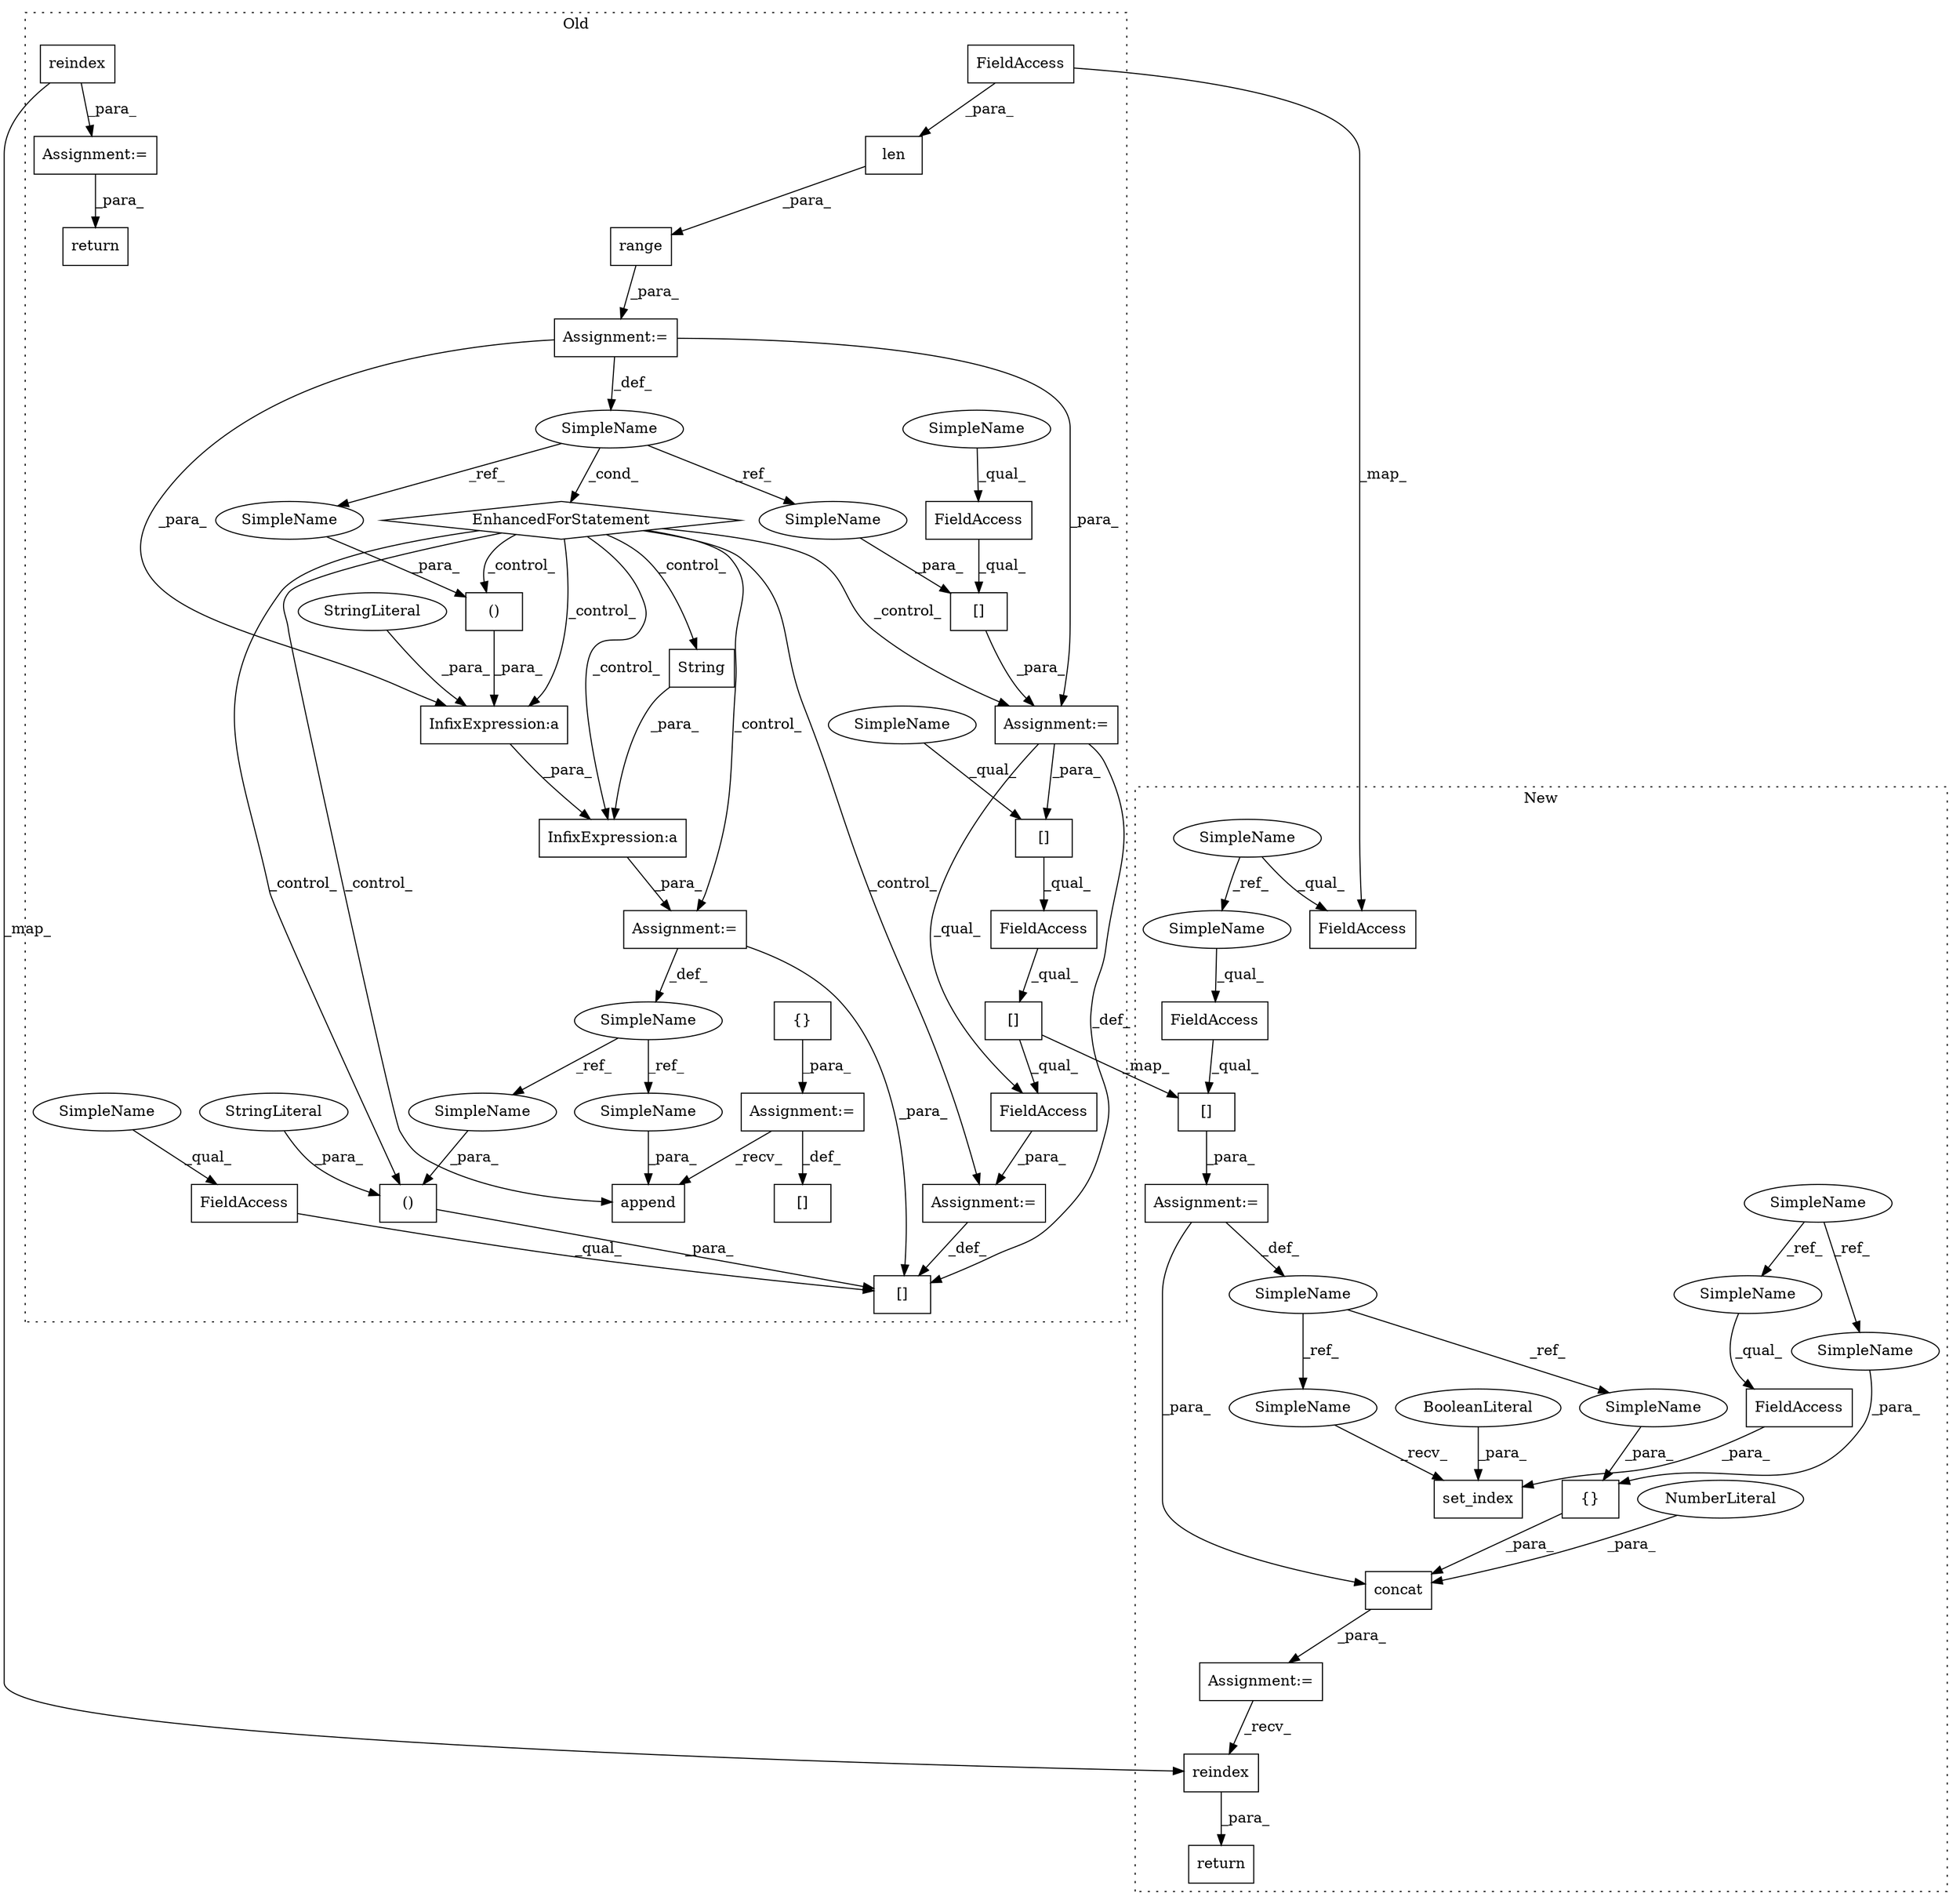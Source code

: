 digraph G {
subgraph cluster0 {
1 [label="range" a="32" s="5195,5217" l="6,1" shape="box"];
3 [label="Assignment:=" a="7" s="5130,5218" l="57,2" shape="box"];
4 [label="EnhancedForStatement" a="70" s="5130,5218" l="57,2" shape="diamond"];
5 [label="[]" a="2" s="5232,5245" l="12,1" shape="box"];
6 [label="SimpleName" a="42" s="5191" l="1" shape="ellipse"];
7 [label="Assignment:=" a="7" s="5388" l="1" shape="box"];
8 [label="len" a="32" s="5201,5216" l="4,1" shape="box"];
10 [label="FieldAccess" a="22" s="5232" l="11" shape="box"];
13 [label="[]" a="2" s="5389,5406" l="11,1" shape="box"];
14 [label="()" a="106" s="5297" l="25" shape="box"];
15 [label="InfixExpression:a" a="27" s="5285" l="12" shape="box"];
16 [label="InfixExpression:a" a="27" s="5276" l="3" shape="box"];
17 [label="()" a="106" s="5350" l="36" shape="box"];
19 [label="[]" a="2" s="5389,5394" l="4,1" shape="box"];
22 [label="SimpleName" a="42" s="5256" l="7" shape="ellipse"];
23 [label="append" a="32" s="5436,5450" l="7,1" shape="box"];
24 [label="[]" a="2" s="5335,5386" l="15,2" shape="box"];
25 [label="{}" a="4" s="5120" l="2" shape="box"];
26 [label="[]" a="2" s="5507,5566" l="5,1" shape="box"];
28 [label="FieldAccess" a="22" s="5335" l="5" shape="box"];
31 [label="FieldAccess" a="22" s="5389" l="10" shape="box"];
32 [label="FieldAccess" a="22" s="5389" l="25" shape="box"];
34 [label="reindex" a="32" s="5640,5652" l="8,1" shape="box"];
39 [label="String" a="32" s="5265,5275" l="7,1" shape="box"];
40 [label="Assignment:=" a="7" s="5263" l="1" shape="box"];
41 [label="Assignment:=" a="7" s="5637" l="1" shape="box"];
42 [label="Assignment:=" a="7" s="5231" l="1" shape="box"];
43 [label="StringLiteral" a="45" s="5370" l="16" shape="ellipse"];
44 [label="StringLiteral" a="45" s="5280" l="5" shape="ellipse"];
45 [label="Assignment:=" a="7" s="5107" l="1" shape="box"];
46 [label="return" a="41" s="5659" l="7" shape="box"];
48 [label="FieldAccess" a="22" s="5205" l="11" shape="box"];
51 [label="SimpleName" a="42" s="5321" l="1" shape="ellipse"];
52 [label="SimpleName" a="42" s="5244" l="1" shape="ellipse"];
56 [label="SimpleName" a="42" s="5335" l="1" shape="ellipse"];
57 [label="SimpleName" a="42" s="5350" l="7" shape="ellipse"];
58 [label="SimpleName" a="42" s="5443" l="7" shape="ellipse"];
59 [label="SimpleName" a="42" s="5389" l="3" shape="ellipse"];
60 [label="SimpleName" a="42" s="5232" l="3" shape="ellipse"];
label = "Old";
style="dotted";
}
subgraph cluster1 {
2 [label="return" a="41" s="5746" l="7" shape="box"];
9 [label="Assignment:=" a="7" s="5531" l="1" shape="box"];
11 [label="Assignment:=" a="7" s="5467" l="1" shape="box"];
12 [label="[]" a="2" s="5468,5482" l="8,1" shape="box"];
18 [label="{}" a="4" s="5555,5565" l="1,1" shape="box"];
20 [label="concat" a="32" s="5539,5568" l="7,1" shape="box"];
21 [label="NumberLiteral" a="34" s="5567" l="1" shape="ellipse"];
27 [label="FieldAccess" a="22" s="5468" l="7" shape="box"];
29 [label="SimpleName" a="42" s="5175" l="1" shape="ellipse"];
30 [label="FieldAccess" a="22" s="5509" l="7" shape="box"];
33 [label="SimpleName" a="42" s="5427" l="3" shape="ellipse"];
35 [label="reindex" a="32" s="5755,5767" l="8,1" shape="box"];
36 [label="set_index" a="32" s="5499,5521" l="10,1" shape="box"];
37 [label="BooleanLiteral" a="9" s="5517" l="4" shape="ellipse"];
38 [label="SimpleName" a="42" s="5460" l="7" shape="ellipse"];
47 [label="FieldAccess" a="22" s="5678" l="11" shape="box"];
49 [label="SimpleName" a="42" s="5509" l="1" shape="ellipse"];
50 [label="SimpleName" a="42" s="5564" l="1" shape="ellipse"];
53 [label="SimpleName" a="42" s="5468" l="3" shape="ellipse"];
54 [label="SimpleName" a="42" s="5556" l="7" shape="ellipse"];
55 [label="SimpleName" a="42" s="5491" l="7" shape="ellipse"];
label = "New";
style="dotted";
}
1 -> 3 [label="_para_"];
3 -> 6 [label="_def_"];
3 -> 42 [label="_para_"];
3 -> 15 [label="_para_"];
4 -> 14 [label="_control_"];
4 -> 40 [label="_control_"];
4 -> 7 [label="_control_"];
4 -> 16 [label="_control_"];
4 -> 39 [label="_control_"];
4 -> 42 [label="_control_"];
4 -> 15 [label="_control_"];
4 -> 17 [label="_control_"];
4 -> 23 [label="_control_"];
5 -> 42 [label="_para_"];
6 -> 4 [label="_cond_"];
6 -> 52 [label="_ref_"];
6 -> 51 [label="_ref_"];
7 -> 24 [label="_def_"];
8 -> 1 [label="_para_"];
9 -> 35 [label="_recv_"];
10 -> 5 [label="_qual_"];
11 -> 38 [label="_def_"];
11 -> 20 [label="_para_"];
12 -> 11 [label="_para_"];
13 -> 32 [label="_qual_"];
13 -> 12 [label="_map_"];
14 -> 15 [label="_para_"];
15 -> 16 [label="_para_"];
16 -> 40 [label="_para_"];
17 -> 24 [label="_para_"];
18 -> 20 [label="_para_"];
19 -> 31 [label="_qual_"];
20 -> 9 [label="_para_"];
21 -> 20 [label="_para_"];
22 -> 57 [label="_ref_"];
22 -> 58 [label="_ref_"];
25 -> 45 [label="_para_"];
27 -> 12 [label="_qual_"];
28 -> 24 [label="_qual_"];
29 -> 49 [label="_ref_"];
29 -> 50 [label="_ref_"];
30 -> 36 [label="_para_"];
31 -> 13 [label="_qual_"];
32 -> 7 [label="_para_"];
33 -> 47 [label="_qual_"];
33 -> 53 [label="_ref_"];
34 -> 41 [label="_para_"];
34 -> 35 [label="_map_"];
35 -> 2 [label="_para_"];
37 -> 36 [label="_para_"];
38 -> 54 [label="_ref_"];
38 -> 55 [label="_ref_"];
39 -> 16 [label="_para_"];
40 -> 24 [label="_para_"];
40 -> 22 [label="_def_"];
41 -> 46 [label="_para_"];
42 -> 32 [label="_qual_"];
42 -> 24 [label="_def_"];
42 -> 19 [label="_para_"];
43 -> 17 [label="_para_"];
44 -> 15 [label="_para_"];
45 -> 23 [label="_recv_"];
45 -> 26 [label="_def_"];
48 -> 47 [label="_map_"];
48 -> 8 [label="_para_"];
49 -> 30 [label="_qual_"];
50 -> 18 [label="_para_"];
51 -> 14 [label="_para_"];
52 -> 5 [label="_para_"];
53 -> 27 [label="_qual_"];
54 -> 18 [label="_para_"];
55 -> 36 [label="_recv_"];
56 -> 28 [label="_qual_"];
57 -> 17 [label="_para_"];
58 -> 23 [label="_para_"];
59 -> 19 [label="_qual_"];
60 -> 10 [label="_qual_"];
}